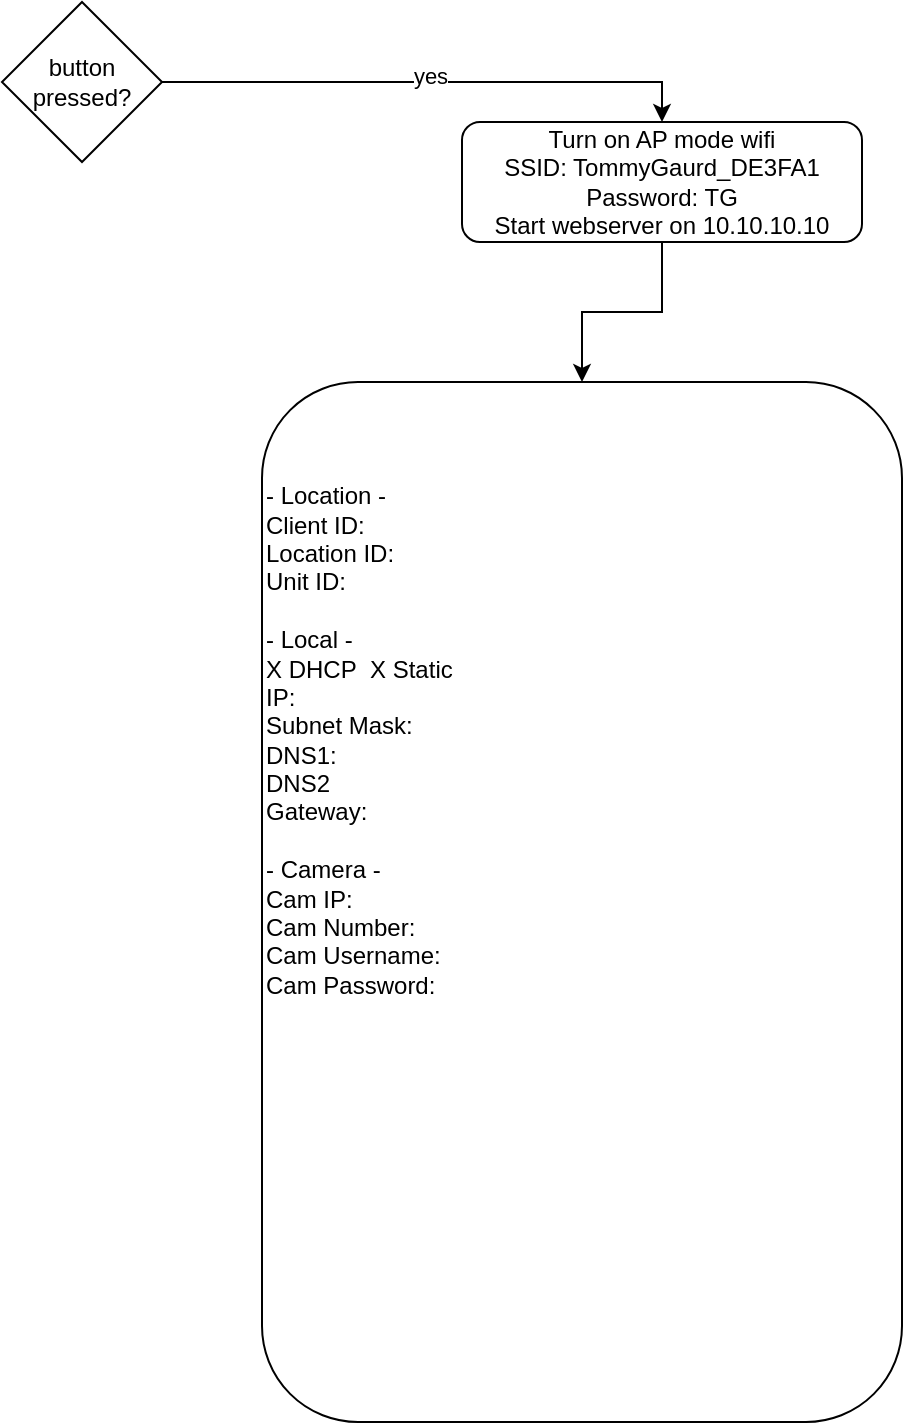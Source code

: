 <mxfile version="28.0.7">
  <diagram name="Page-1" id="FIdSOOYzbynRxmdJ0agO">
    <mxGraphModel grid="1" page="1" gridSize="10" guides="1" tooltips="1" connect="1" arrows="1" fold="1" pageScale="1" pageWidth="850" pageHeight="1100" math="0" shadow="0">
      <root>
        <mxCell id="0" />
        <mxCell id="1" parent="0" />
        <mxCell id="TFNQLQKdn_34R881f8Zo-1" value="&lt;div&gt;&lt;br&gt;&lt;/div&gt;&lt;div&gt;&lt;br&gt;&lt;/div&gt;&lt;div&gt;&lt;br&gt;&lt;/div&gt;&lt;div&gt;- Location -&lt;/div&gt;&lt;div&gt;Client ID:&lt;/div&gt;&lt;div&gt;Location ID:&lt;/div&gt;&lt;div&gt;Unit ID:&lt;/div&gt;&lt;div&gt;&lt;br&gt;&lt;/div&gt;&lt;div&gt;- Local -&lt;/div&gt;&lt;div&gt;X DHCP&amp;nbsp; X Static&lt;/div&gt;&lt;div&gt;IP:&lt;/div&gt;&lt;div&gt;Subnet Mask:&lt;/div&gt;&lt;div&gt;DNS1:&lt;/div&gt;&lt;div&gt;DNS2&lt;/div&gt;&lt;div&gt;Gateway:&lt;/div&gt;&lt;div&gt;&lt;br&gt;&lt;/div&gt;&lt;div&gt;- Camera -&lt;/div&gt;&lt;div&gt;&lt;span style=&quot;background-color: transparent; color: light-dark(rgb(0, 0, 0), rgb(255, 255, 255));&quot;&gt;Cam IP:&lt;/span&gt;&lt;/div&gt;&lt;div&gt;Cam Number:&lt;/div&gt;&lt;div&gt;Cam Username:&lt;/div&gt;&lt;div&gt;Cam Password:&lt;/div&gt;&lt;div&gt;&lt;br&gt;&lt;/div&gt;&lt;div&gt;&lt;br&gt;&lt;/div&gt;&lt;div&gt;&lt;br&gt;&lt;/div&gt;&lt;div&gt;&lt;br&gt;&lt;/div&gt;" style="rounded=1;whiteSpace=wrap;html=1;verticalAlign=top;align=left;" vertex="1" parent="1">
          <mxGeometry x="470" y="280" width="320" height="520" as="geometry" />
        </mxCell>
        <mxCell id="TFNQLQKdn_34R881f8Zo-2" value="button pressed?" style="rhombus;whiteSpace=wrap;html=1;" vertex="1" parent="1">
          <mxGeometry x="340" y="90" width="80" height="80" as="geometry" />
        </mxCell>
        <mxCell id="TFNQLQKdn_34R881f8Zo-4" style="edgeStyle=orthogonalEdgeStyle;rounded=0;orthogonalLoop=1;jettySize=auto;html=1;exitX=1;exitY=0.5;exitDx=0;exitDy=0;entryX=0.5;entryY=0;entryDx=0;entryDy=0;" edge="1" parent="1" source="TFNQLQKdn_34R881f8Zo-2" target="TFNQLQKdn_34R881f8Zo-6">
          <mxGeometry relative="1" as="geometry">
            <mxPoint x="650" y="170" as="targetPoint" />
          </mxGeometry>
        </mxCell>
        <mxCell id="TFNQLQKdn_34R881f8Zo-5" value="yes" style="edgeLabel;html=1;align=center;verticalAlign=middle;resizable=0;points=[];" vertex="1" connectable="0" parent="TFNQLQKdn_34R881f8Zo-4">
          <mxGeometry x="-0.011" y="3" relative="1" as="geometry">
            <mxPoint as="offset" />
          </mxGeometry>
        </mxCell>
        <mxCell id="TFNQLQKdn_34R881f8Zo-7" style="edgeStyle=orthogonalEdgeStyle;rounded=0;orthogonalLoop=1;jettySize=auto;html=1;exitX=0.5;exitY=1;exitDx=0;exitDy=0;" edge="1" parent="1" source="TFNQLQKdn_34R881f8Zo-6" target="TFNQLQKdn_34R881f8Zo-1">
          <mxGeometry relative="1" as="geometry" />
        </mxCell>
        <mxCell id="TFNQLQKdn_34R881f8Zo-6" value="Turn on AP mode wifi&lt;div&gt;SSID: TommyGaurd_DE3FA1&lt;/div&gt;&lt;div&gt;Password: TG&lt;/div&gt;&lt;div&gt;Start webserver on 10.10.10.10&lt;/div&gt;" style="rounded=1;whiteSpace=wrap;html=1;" vertex="1" parent="1">
          <mxGeometry x="570" y="150" width="200" height="60" as="geometry" />
        </mxCell>
      </root>
    </mxGraphModel>
  </diagram>
</mxfile>
